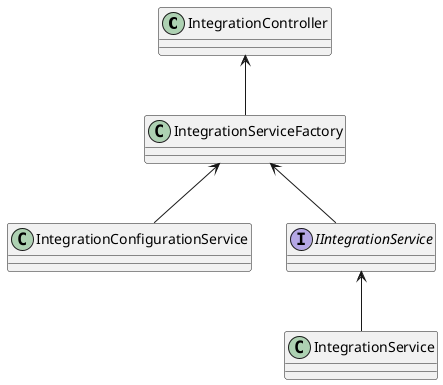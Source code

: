 @startuml

class IntegrationController
class IntegrationService
class IntegrationServiceFactory
class IntegrationConfigurationService
interface IIntegrationService

IntegrationController <-- IntegrationServiceFactory
IntegrationServiceFactory <-- IntegrationConfigurationService
IntegrationServiceFactory <-- IIntegrationService
IIntegrationService <--IntegrationService

@enduml